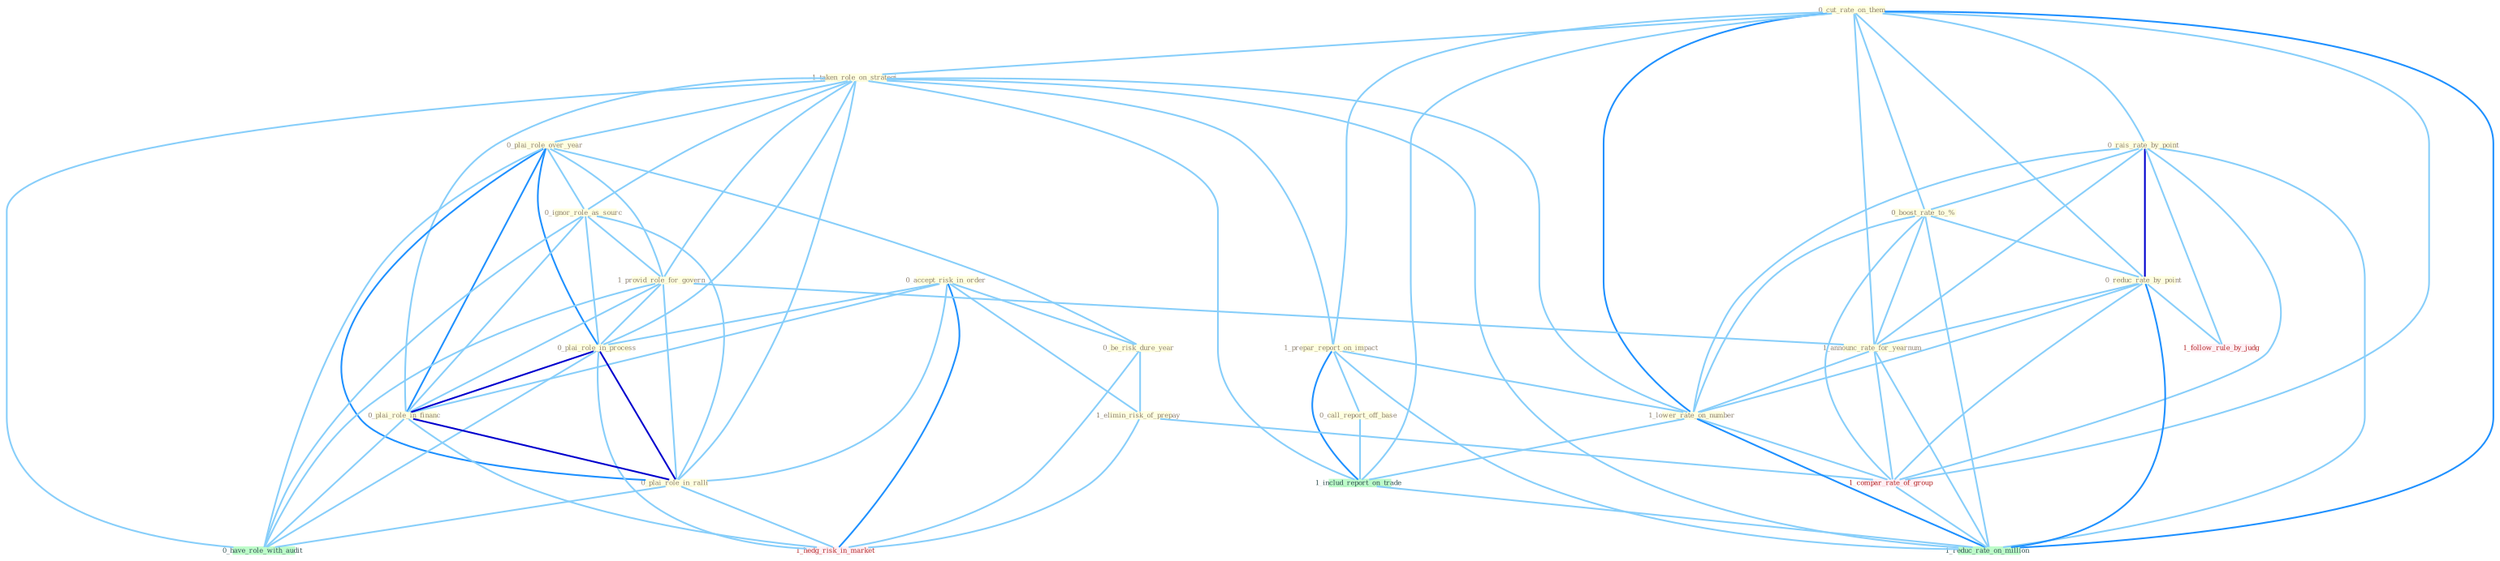 Graph G{ 
    node
    [shape=polygon,style=filled,width=.5,height=.06,color="#BDFCC9",fixedsize=true,fontsize=4,
    fontcolor="#2f4f4f"];
    {node
    [color="#ffffe0", fontcolor="#8b7d6b"] "0_cut_rate_on_them " "1_taken_role_on_strategi " "0_plai_role_over_year " "0_accept_risk_in_order " "0_ignor_role_as_sourc " "1_provid_role_for_govern " "0_rais_rate_by_point " "0_plai_role_in_process " "0_be_risk_dure_year " "0_boost_rate_to_% " "1_prepar_report_on_impact " "0_reduc_rate_by_point " "0_plai_role_in_financ " "1_announc_rate_for_yearnum " "0_call_report_off_base " "0_plai_role_in_ralli " "1_elimin_risk_of_prepay " "1_lower_rate_on_number "}
{node [color="#fff0f5", fontcolor="#b22222"] "1_compar_rate_of_group " "1_follow_rule_by_judg " "1_hedg_risk_in_market "}
edge [color="#B0E2FF"];

	"0_cut_rate_on_them " -- "1_taken_role_on_strategi " [w="1", color="#87cefa" ];
	"0_cut_rate_on_them " -- "0_rais_rate_by_point " [w="1", color="#87cefa" ];
	"0_cut_rate_on_them " -- "0_boost_rate_to_% " [w="1", color="#87cefa" ];
	"0_cut_rate_on_them " -- "1_prepar_report_on_impact " [w="1", color="#87cefa" ];
	"0_cut_rate_on_them " -- "0_reduc_rate_by_point " [w="1", color="#87cefa" ];
	"0_cut_rate_on_them " -- "1_announc_rate_for_yearnum " [w="1", color="#87cefa" ];
	"0_cut_rate_on_them " -- "1_lower_rate_on_number " [w="2", color="#1e90ff" , len=0.8];
	"0_cut_rate_on_them " -- "1_includ_report_on_trade " [w="1", color="#87cefa" ];
	"0_cut_rate_on_them " -- "1_compar_rate_of_group " [w="1", color="#87cefa" ];
	"0_cut_rate_on_them " -- "1_reduc_rate_on_million " [w="2", color="#1e90ff" , len=0.8];
	"1_taken_role_on_strategi " -- "0_plai_role_over_year " [w="1", color="#87cefa" ];
	"1_taken_role_on_strategi " -- "0_ignor_role_as_sourc " [w="1", color="#87cefa" ];
	"1_taken_role_on_strategi " -- "1_provid_role_for_govern " [w="1", color="#87cefa" ];
	"1_taken_role_on_strategi " -- "0_plai_role_in_process " [w="1", color="#87cefa" ];
	"1_taken_role_on_strategi " -- "1_prepar_report_on_impact " [w="1", color="#87cefa" ];
	"1_taken_role_on_strategi " -- "0_plai_role_in_financ " [w="1", color="#87cefa" ];
	"1_taken_role_on_strategi " -- "0_plai_role_in_ralli " [w="1", color="#87cefa" ];
	"1_taken_role_on_strategi " -- "1_lower_rate_on_number " [w="1", color="#87cefa" ];
	"1_taken_role_on_strategi " -- "1_includ_report_on_trade " [w="1", color="#87cefa" ];
	"1_taken_role_on_strategi " -- "1_reduc_rate_on_million " [w="1", color="#87cefa" ];
	"1_taken_role_on_strategi " -- "0_have_role_with_audit " [w="1", color="#87cefa" ];
	"0_plai_role_over_year " -- "0_ignor_role_as_sourc " [w="1", color="#87cefa" ];
	"0_plai_role_over_year " -- "1_provid_role_for_govern " [w="1", color="#87cefa" ];
	"0_plai_role_over_year " -- "0_plai_role_in_process " [w="2", color="#1e90ff" , len=0.8];
	"0_plai_role_over_year " -- "0_be_risk_dure_year " [w="1", color="#87cefa" ];
	"0_plai_role_over_year " -- "0_plai_role_in_financ " [w="2", color="#1e90ff" , len=0.8];
	"0_plai_role_over_year " -- "0_plai_role_in_ralli " [w="2", color="#1e90ff" , len=0.8];
	"0_plai_role_over_year " -- "0_have_role_with_audit " [w="1", color="#87cefa" ];
	"0_accept_risk_in_order " -- "0_plai_role_in_process " [w="1", color="#87cefa" ];
	"0_accept_risk_in_order " -- "0_be_risk_dure_year " [w="1", color="#87cefa" ];
	"0_accept_risk_in_order " -- "0_plai_role_in_financ " [w="1", color="#87cefa" ];
	"0_accept_risk_in_order " -- "0_plai_role_in_ralli " [w="1", color="#87cefa" ];
	"0_accept_risk_in_order " -- "1_elimin_risk_of_prepay " [w="1", color="#87cefa" ];
	"0_accept_risk_in_order " -- "1_hedg_risk_in_market " [w="2", color="#1e90ff" , len=0.8];
	"0_ignor_role_as_sourc " -- "1_provid_role_for_govern " [w="1", color="#87cefa" ];
	"0_ignor_role_as_sourc " -- "0_plai_role_in_process " [w="1", color="#87cefa" ];
	"0_ignor_role_as_sourc " -- "0_plai_role_in_financ " [w="1", color="#87cefa" ];
	"0_ignor_role_as_sourc " -- "0_plai_role_in_ralli " [w="1", color="#87cefa" ];
	"0_ignor_role_as_sourc " -- "0_have_role_with_audit " [w="1", color="#87cefa" ];
	"1_provid_role_for_govern " -- "0_plai_role_in_process " [w="1", color="#87cefa" ];
	"1_provid_role_for_govern " -- "0_plai_role_in_financ " [w="1", color="#87cefa" ];
	"1_provid_role_for_govern " -- "1_announc_rate_for_yearnum " [w="1", color="#87cefa" ];
	"1_provid_role_for_govern " -- "0_plai_role_in_ralli " [w="1", color="#87cefa" ];
	"1_provid_role_for_govern " -- "0_have_role_with_audit " [w="1", color="#87cefa" ];
	"0_rais_rate_by_point " -- "0_boost_rate_to_% " [w="1", color="#87cefa" ];
	"0_rais_rate_by_point " -- "0_reduc_rate_by_point " [w="3", color="#0000cd" , len=0.6];
	"0_rais_rate_by_point " -- "1_announc_rate_for_yearnum " [w="1", color="#87cefa" ];
	"0_rais_rate_by_point " -- "1_lower_rate_on_number " [w="1", color="#87cefa" ];
	"0_rais_rate_by_point " -- "1_compar_rate_of_group " [w="1", color="#87cefa" ];
	"0_rais_rate_by_point " -- "1_follow_rule_by_judg " [w="1", color="#87cefa" ];
	"0_rais_rate_by_point " -- "1_reduc_rate_on_million " [w="1", color="#87cefa" ];
	"0_plai_role_in_process " -- "0_plai_role_in_financ " [w="3", color="#0000cd" , len=0.6];
	"0_plai_role_in_process " -- "0_plai_role_in_ralli " [w="3", color="#0000cd" , len=0.6];
	"0_plai_role_in_process " -- "1_hedg_risk_in_market " [w="1", color="#87cefa" ];
	"0_plai_role_in_process " -- "0_have_role_with_audit " [w="1", color="#87cefa" ];
	"0_be_risk_dure_year " -- "1_elimin_risk_of_prepay " [w="1", color="#87cefa" ];
	"0_be_risk_dure_year " -- "1_hedg_risk_in_market " [w="1", color="#87cefa" ];
	"0_boost_rate_to_% " -- "0_reduc_rate_by_point " [w="1", color="#87cefa" ];
	"0_boost_rate_to_% " -- "1_announc_rate_for_yearnum " [w="1", color="#87cefa" ];
	"0_boost_rate_to_% " -- "1_lower_rate_on_number " [w="1", color="#87cefa" ];
	"0_boost_rate_to_% " -- "1_compar_rate_of_group " [w="1", color="#87cefa" ];
	"0_boost_rate_to_% " -- "1_reduc_rate_on_million " [w="1", color="#87cefa" ];
	"1_prepar_report_on_impact " -- "0_call_report_off_base " [w="1", color="#87cefa" ];
	"1_prepar_report_on_impact " -- "1_lower_rate_on_number " [w="1", color="#87cefa" ];
	"1_prepar_report_on_impact " -- "1_includ_report_on_trade " [w="2", color="#1e90ff" , len=0.8];
	"1_prepar_report_on_impact " -- "1_reduc_rate_on_million " [w="1", color="#87cefa" ];
	"0_reduc_rate_by_point " -- "1_announc_rate_for_yearnum " [w="1", color="#87cefa" ];
	"0_reduc_rate_by_point " -- "1_lower_rate_on_number " [w="1", color="#87cefa" ];
	"0_reduc_rate_by_point " -- "1_compar_rate_of_group " [w="1", color="#87cefa" ];
	"0_reduc_rate_by_point " -- "1_follow_rule_by_judg " [w="1", color="#87cefa" ];
	"0_reduc_rate_by_point " -- "1_reduc_rate_on_million " [w="2", color="#1e90ff" , len=0.8];
	"0_plai_role_in_financ " -- "0_plai_role_in_ralli " [w="3", color="#0000cd" , len=0.6];
	"0_plai_role_in_financ " -- "1_hedg_risk_in_market " [w="1", color="#87cefa" ];
	"0_plai_role_in_financ " -- "0_have_role_with_audit " [w="1", color="#87cefa" ];
	"1_announc_rate_for_yearnum " -- "1_lower_rate_on_number " [w="1", color="#87cefa" ];
	"1_announc_rate_for_yearnum " -- "1_compar_rate_of_group " [w="1", color="#87cefa" ];
	"1_announc_rate_for_yearnum " -- "1_reduc_rate_on_million " [w="1", color="#87cefa" ];
	"0_call_report_off_base " -- "1_includ_report_on_trade " [w="1", color="#87cefa" ];
	"0_plai_role_in_ralli " -- "1_hedg_risk_in_market " [w="1", color="#87cefa" ];
	"0_plai_role_in_ralli " -- "0_have_role_with_audit " [w="1", color="#87cefa" ];
	"1_elimin_risk_of_prepay " -- "1_compar_rate_of_group " [w="1", color="#87cefa" ];
	"1_elimin_risk_of_prepay " -- "1_hedg_risk_in_market " [w="1", color="#87cefa" ];
	"1_lower_rate_on_number " -- "1_includ_report_on_trade " [w="1", color="#87cefa" ];
	"1_lower_rate_on_number " -- "1_compar_rate_of_group " [w="1", color="#87cefa" ];
	"1_lower_rate_on_number " -- "1_reduc_rate_on_million " [w="2", color="#1e90ff" , len=0.8];
	"1_includ_report_on_trade " -- "1_reduc_rate_on_million " [w="1", color="#87cefa" ];
	"1_compar_rate_of_group " -- "1_reduc_rate_on_million " [w="1", color="#87cefa" ];
}